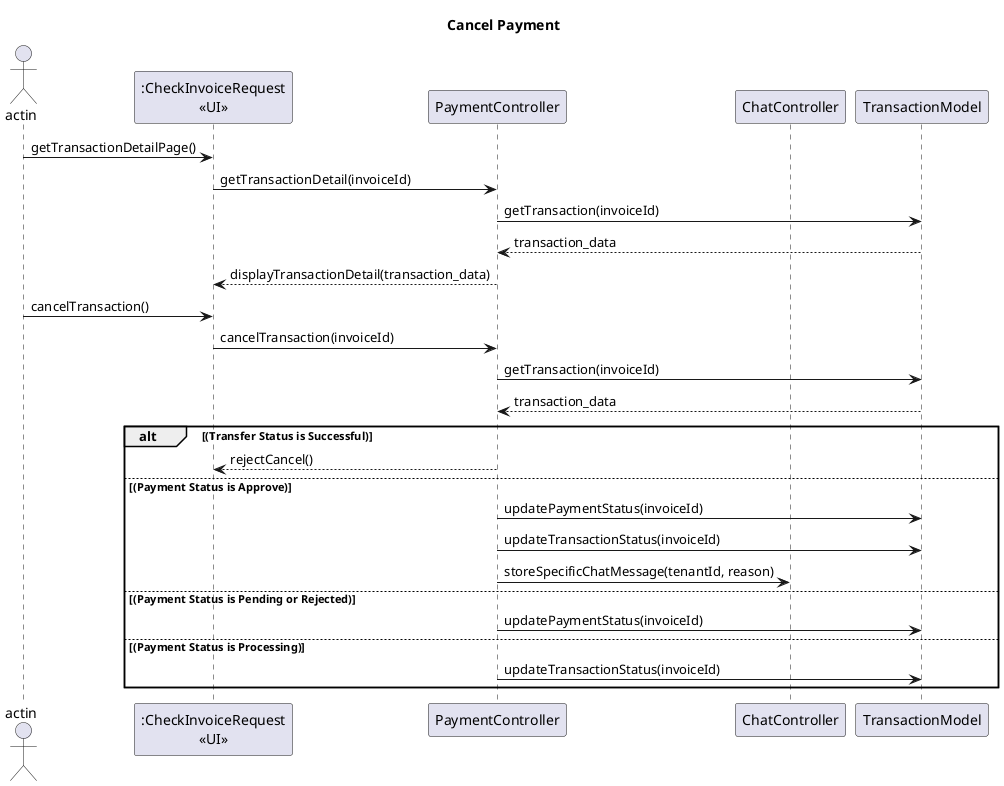 @startuml
title Cancel Payment
actor "actin" as act
participant ":CheckInvoiceRequest\n<<UI>>" as view
participant PaymentController as pctrl
participant ChatController as cctrl
participant TransactionModel as tm

act -> view : getTransactionDetailPage()
view -> pctrl : getTransactionDetail(invoiceId)
pctrl -> tm : getTransaction(invoiceId)
pctrl <-- tm : transaction_data
view <-- pctrl : displayTransactionDetail(transaction_data)

act -> view : cancelTransaction()
view -> pctrl : cancelTransaction(invoiceId)
pctrl -> tm : getTransaction(invoiceId)
pctrl <-- tm : transaction_data

alt (Transfer Status is Successful)
    view <-- pctrl : rejectCancel()
else (Payment Status is Approve)
    pctrl -> tm : updatePaymentStatus(invoiceId)
    pctrl -> tm : updateTransactionStatus(invoiceId)
    pctrl -> cctrl : storeSpecificChatMessage(tenantId, reason)
    
else (Payment Status is Pending or Rejected)
    pctrl -> tm : updatePaymentStatus(invoiceId)
else (Payment Status is Processing)
    pctrl -> tm : updateTransactionStatus(invoiceId)
end


@enduml
